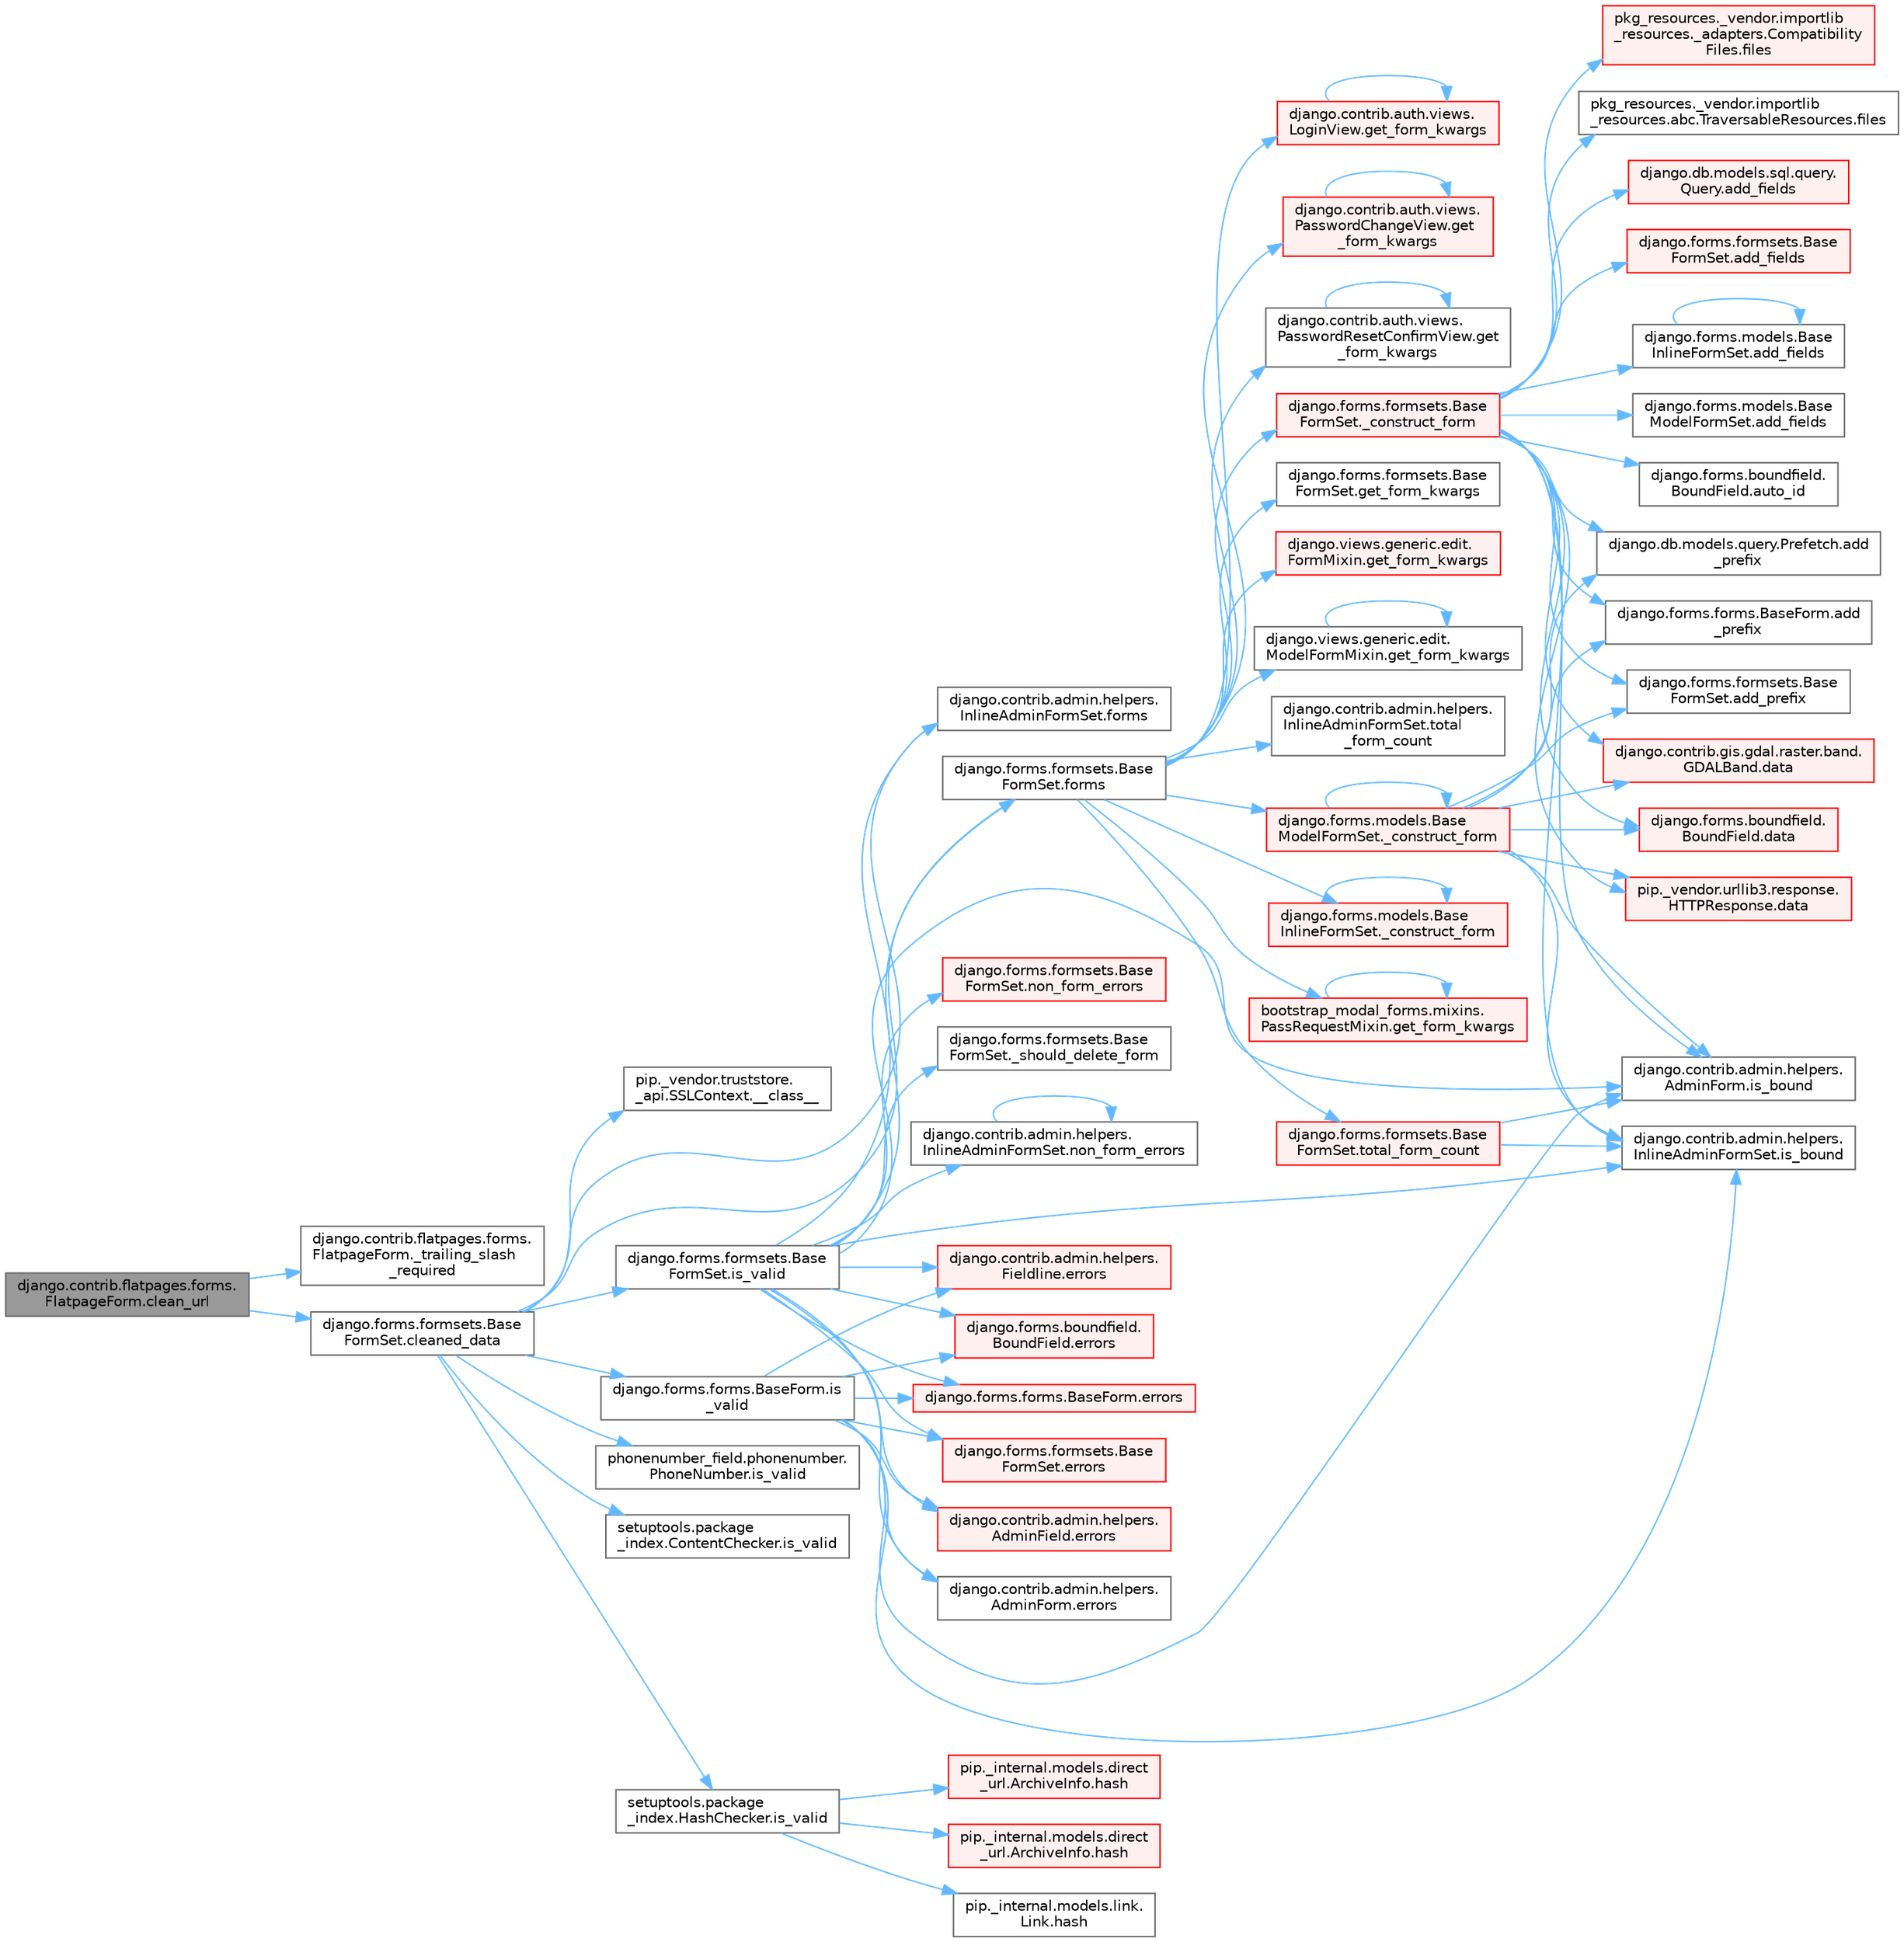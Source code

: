 digraph "django.contrib.flatpages.forms.FlatpageForm.clean_url"
{
 // LATEX_PDF_SIZE
  bgcolor="transparent";
  edge [fontname=Helvetica,fontsize=10,labelfontname=Helvetica,labelfontsize=10];
  node [fontname=Helvetica,fontsize=10,shape=box,height=0.2,width=0.4];
  rankdir="LR";
  Node1 [id="Node000001",label="django.contrib.flatpages.forms.\lFlatpageForm.clean_url",height=0.2,width=0.4,color="gray40", fillcolor="grey60", style="filled", fontcolor="black",tooltip=" "];
  Node1 -> Node2 [id="edge1_Node000001_Node000002",color="steelblue1",style="solid",tooltip=" "];
  Node2 [id="Node000002",label="django.contrib.flatpages.forms.\lFlatpageForm._trailing_slash\l_required",height=0.2,width=0.4,color="grey40", fillcolor="white", style="filled",URL="$classdjango_1_1contrib_1_1flatpages_1_1forms_1_1_flatpage_form.html#a36ec00143cfe01558356b5ee76d42877",tooltip=" "];
  Node1 -> Node3 [id="edge2_Node000001_Node000003",color="steelblue1",style="solid",tooltip=" "];
  Node3 [id="Node000003",label="django.forms.formsets.Base\lFormSet.cleaned_data",height=0.2,width=0.4,color="grey40", fillcolor="white", style="filled",URL="$classdjango_1_1forms_1_1formsets_1_1_base_form_set.html#ae51d85dd3faa160668adba372c4e87f7",tooltip=" "];
  Node3 -> Node4 [id="edge3_Node000003_Node000004",color="steelblue1",style="solid",tooltip=" "];
  Node4 [id="Node000004",label="pip._vendor.truststore.\l_api.SSLContext.__class__",height=0.2,width=0.4,color="grey40", fillcolor="white", style="filled",URL="$classpip_1_1__vendor_1_1truststore_1_1__api_1_1_s_s_l_context.html#a530861514f31eabaa3f513557d6e66de",tooltip=" "];
  Node3 -> Node5 [id="edge4_Node000003_Node000005",color="steelblue1",style="solid",tooltip=" "];
  Node5 [id="Node000005",label="django.contrib.admin.helpers.\lInlineAdminFormSet.forms",height=0.2,width=0.4,color="grey40", fillcolor="white", style="filled",URL="$classdjango_1_1contrib_1_1admin_1_1helpers_1_1_inline_admin_form_set.html#aab73a19b39b7eac47d39c4fe6b21ca51",tooltip=" "];
  Node3 -> Node6 [id="edge5_Node000003_Node000006",color="steelblue1",style="solid",tooltip=" "];
  Node6 [id="Node000006",label="django.forms.formsets.Base\lFormSet.forms",height=0.2,width=0.4,color="grey40", fillcolor="white", style="filled",URL="$classdjango_1_1forms_1_1formsets_1_1_base_form_set.html#a398234150267aa3c6dceaa20a7a507f1",tooltip=" "];
  Node6 -> Node7 [id="edge6_Node000006_Node000007",color="steelblue1",style="solid",tooltip=" "];
  Node7 [id="Node000007",label="django.forms.formsets.Base\lFormSet._construct_form",height=0.2,width=0.4,color="red", fillcolor="#FFF0F0", style="filled",URL="$classdjango_1_1forms_1_1formsets_1_1_base_form_set.html#a4a92b0779a5f5964325e73f9c8521fe8",tooltip=" "];
  Node7 -> Node8 [id="edge7_Node000007_Node000008",color="steelblue1",style="solid",tooltip=" "];
  Node8 [id="Node000008",label="django.db.models.sql.query.\lQuery.add_fields",height=0.2,width=0.4,color="red", fillcolor="#FFF0F0", style="filled",URL="$classdjango_1_1db_1_1models_1_1sql_1_1query_1_1_query.html#a86b6a93688b1029c5cc8095a6bc8b683",tooltip=" "];
  Node7 -> Node4488 [id="edge8_Node000007_Node004488",color="steelblue1",style="solid",tooltip=" "];
  Node4488 [id="Node004488",label="django.forms.formsets.Base\lFormSet.add_fields",height=0.2,width=0.4,color="red", fillcolor="#FFF0F0", style="filled",URL="$classdjango_1_1forms_1_1formsets_1_1_base_form_set.html#a9db7c4b565cef620c0195e8f424c3861",tooltip=" "];
  Node7 -> Node4491 [id="edge9_Node000007_Node004491",color="steelblue1",style="solid",tooltip=" "];
  Node4491 [id="Node004491",label="django.forms.models.Base\lInlineFormSet.add_fields",height=0.2,width=0.4,color="grey40", fillcolor="white", style="filled",URL="$classdjango_1_1forms_1_1models_1_1_base_inline_form_set.html#a8e14729fad18b2b23207dfeaffc15cb1",tooltip=" "];
  Node4491 -> Node4491 [id="edge10_Node004491_Node004491",color="steelblue1",style="solid",tooltip=" "];
  Node7 -> Node4492 [id="edge11_Node000007_Node004492",color="steelblue1",style="solid",tooltip=" "];
  Node4492 [id="Node004492",label="django.forms.models.Base\lModelFormSet.add_fields",height=0.2,width=0.4,color="grey40", fillcolor="white", style="filled",URL="$classdjango_1_1forms_1_1models_1_1_base_model_form_set.html#a7cbfcd0996447218ac3164fd6a1305bc",tooltip=" "];
  Node7 -> Node4493 [id="edge12_Node000007_Node004493",color="steelblue1",style="solid",tooltip=" "];
  Node4493 [id="Node004493",label="django.db.models.query.Prefetch.add\l_prefix",height=0.2,width=0.4,color="grey40", fillcolor="white", style="filled",URL="$classdjango_1_1db_1_1models_1_1query_1_1_prefetch.html#afb4d279a423967d5f32da91385163ef5",tooltip=" "];
  Node7 -> Node4494 [id="edge13_Node000007_Node004494",color="steelblue1",style="solid",tooltip=" "];
  Node4494 [id="Node004494",label="django.forms.forms.BaseForm.add\l_prefix",height=0.2,width=0.4,color="grey40", fillcolor="white", style="filled",URL="$classdjango_1_1forms_1_1forms_1_1_base_form.html#ae40cfd5224bffe1e658208d9733eb1cf",tooltip=" "];
  Node7 -> Node2254 [id="edge14_Node000007_Node002254",color="steelblue1",style="solid",tooltip=" "];
  Node2254 [id="Node002254",label="django.forms.formsets.Base\lFormSet.add_prefix",height=0.2,width=0.4,color="grey40", fillcolor="white", style="filled",URL="$classdjango_1_1forms_1_1formsets_1_1_base_form_set.html#a0498beaa50e1791022fde719a1e28ab8",tooltip=" "];
  Node7 -> Node1657 [id="edge15_Node000007_Node001657",color="steelblue1",style="solid",tooltip=" "];
  Node1657 [id="Node001657",label="django.forms.boundfield.\lBoundField.auto_id",height=0.2,width=0.4,color="grey40", fillcolor="white", style="filled",URL="$classdjango_1_1forms_1_1boundfield_1_1_bound_field.html#ae7b115e17041dcc8625b27f5e055a47c",tooltip=" "];
  Node7 -> Node275 [id="edge16_Node000007_Node000275",color="steelblue1",style="solid",tooltip=" "];
  Node275 [id="Node000275",label="django.contrib.gis.gdal.raster.band.\lGDALBand.data",height=0.2,width=0.4,color="red", fillcolor="#FFF0F0", style="filled",URL="$classdjango_1_1contrib_1_1gis_1_1gdal_1_1raster_1_1band_1_1_g_d_a_l_band.html#a5d37dc4c4d5a50a21b75460e75f9ee4d",tooltip=" "];
  Node7 -> Node353 [id="edge17_Node000007_Node000353",color="steelblue1",style="solid",tooltip=" "];
  Node353 [id="Node000353",label="django.forms.boundfield.\lBoundField.data",height=0.2,width=0.4,color="red", fillcolor="#FFF0F0", style="filled",URL="$classdjango_1_1forms_1_1boundfield_1_1_bound_field.html#ad38e19a5099c352218e82322f47b020c",tooltip=" "];
  Node7 -> Node354 [id="edge18_Node000007_Node000354",color="steelblue1",style="solid",tooltip=" "];
  Node354 [id="Node000354",label="pip._vendor.urllib3.response.\lHTTPResponse.data",height=0.2,width=0.4,color="red", fillcolor="#FFF0F0", style="filled",URL="$classpip_1_1__vendor_1_1urllib3_1_1response_1_1_h_t_t_p_response.html#abf3c538704803faf453331b0031f3bdd",tooltip=" "];
  Node7 -> Node2476 [id="edge19_Node000007_Node002476",color="steelblue1",style="solid",tooltip=" "];
  Node2476 [id="Node002476",label="pkg_resources._vendor.importlib\l_resources._adapters.Compatibility\lFiles.files",height=0.2,width=0.4,color="red", fillcolor="#FFF0F0", style="filled",URL="$classpkg__resources_1_1__vendor_1_1importlib__resources_1_1__adapters_1_1_compatibility_files.html#a8b9d338ee8b5f6f2b1b612d2835a5528",tooltip=" "];
  Node7 -> Node2477 [id="edge20_Node000007_Node002477",color="steelblue1",style="solid",tooltip=" "];
  Node2477 [id="Node002477",label="pkg_resources._vendor.importlib\l_resources.abc.TraversableResources.files",height=0.2,width=0.4,color="grey40", fillcolor="white", style="filled",URL="$classpkg__resources_1_1__vendor_1_1importlib__resources_1_1abc_1_1_traversable_resources.html#a355a5579db7885b20dd95b6175965f5b",tooltip=" "];
  Node7 -> Node2250 [id="edge21_Node000007_Node002250",color="steelblue1",style="solid",tooltip=" "];
  Node2250 [id="Node002250",label="django.contrib.admin.helpers.\lAdminForm.is_bound",height=0.2,width=0.4,color="grey40", fillcolor="white", style="filled",URL="$classdjango_1_1contrib_1_1admin_1_1helpers_1_1_admin_form.html#a3db6718d4233338252982b87421a1ae9",tooltip=" "];
  Node7 -> Node2251 [id="edge22_Node000007_Node002251",color="steelblue1",style="solid",tooltip=" "];
  Node2251 [id="Node002251",label="django.contrib.admin.helpers.\lInlineAdminFormSet.is_bound",height=0.2,width=0.4,color="grey40", fillcolor="white", style="filled",URL="$classdjango_1_1contrib_1_1admin_1_1helpers_1_1_inline_admin_form_set.html#a54ae697ea028b7ed3e193f059bc54a71",tooltip=" "];
  Node6 -> Node4495 [id="edge23_Node000006_Node004495",color="steelblue1",style="solid",tooltip=" "];
  Node4495 [id="Node004495",label="django.forms.models.Base\lInlineFormSet._construct_form",height=0.2,width=0.4,color="red", fillcolor="#FFF0F0", style="filled",URL="$classdjango_1_1forms_1_1models_1_1_base_inline_form_set.html#aed181a723beea830c7e6334b2aa775c3",tooltip=" "];
  Node4495 -> Node4495 [id="edge24_Node004495_Node004495",color="steelblue1",style="solid",tooltip=" "];
  Node6 -> Node4496 [id="edge25_Node000006_Node004496",color="steelblue1",style="solid",tooltip=" "];
  Node4496 [id="Node004496",label="django.forms.models.Base\lModelFormSet._construct_form",height=0.2,width=0.4,color="red", fillcolor="#FFF0F0", style="filled",URL="$classdjango_1_1forms_1_1models_1_1_base_model_form_set.html#a2318f52c4f2963f7674c8e15e2f3c324",tooltip=" "];
  Node4496 -> Node4496 [id="edge26_Node004496_Node004496",color="steelblue1",style="solid",tooltip=" "];
  Node4496 -> Node4493 [id="edge27_Node004496_Node004493",color="steelblue1",style="solid",tooltip=" "];
  Node4496 -> Node4494 [id="edge28_Node004496_Node004494",color="steelblue1",style="solid",tooltip=" "];
  Node4496 -> Node2254 [id="edge29_Node004496_Node002254",color="steelblue1",style="solid",tooltip=" "];
  Node4496 -> Node275 [id="edge30_Node004496_Node000275",color="steelblue1",style="solid",tooltip=" "];
  Node4496 -> Node353 [id="edge31_Node004496_Node000353",color="steelblue1",style="solid",tooltip=" "];
  Node4496 -> Node354 [id="edge32_Node004496_Node000354",color="steelblue1",style="solid",tooltip=" "];
  Node4496 -> Node2250 [id="edge33_Node004496_Node002250",color="steelblue1",style="solid",tooltip=" "];
  Node4496 -> Node2251 [id="edge34_Node004496_Node002251",color="steelblue1",style="solid",tooltip=" "];
  Node6 -> Node1960 [id="edge35_Node000006_Node001960",color="steelblue1",style="solid",tooltip=" "];
  Node1960 [id="Node001960",label="bootstrap_modal_forms.mixins.\lPassRequestMixin.get_form_kwargs",height=0.2,width=0.4,color="red", fillcolor="#FFF0F0", style="filled",URL="$classbootstrap__modal__forms_1_1mixins_1_1_pass_request_mixin.html#ad4ae849823f332bb1016a8508cb34ee3",tooltip=" "];
  Node1960 -> Node1960 [id="edge36_Node001960_Node001960",color="steelblue1",style="solid",tooltip=" "];
  Node6 -> Node1961 [id="edge37_Node000006_Node001961",color="steelblue1",style="solid",tooltip=" "];
  Node1961 [id="Node001961",label="django.contrib.auth.views.\lLoginView.get_form_kwargs",height=0.2,width=0.4,color="red", fillcolor="#FFF0F0", style="filled",URL="$classdjango_1_1contrib_1_1auth_1_1views_1_1_login_view.html#a2eba98b8c16c8a98348679ea2c921d25",tooltip=" "];
  Node1961 -> Node1961 [id="edge38_Node001961_Node001961",color="steelblue1",style="solid",tooltip=" "];
  Node6 -> Node1962 [id="edge39_Node000006_Node001962",color="steelblue1",style="solid",tooltip=" "];
  Node1962 [id="Node001962",label="django.contrib.auth.views.\lPasswordChangeView.get\l_form_kwargs",height=0.2,width=0.4,color="red", fillcolor="#FFF0F0", style="filled",URL="$classdjango_1_1contrib_1_1auth_1_1views_1_1_password_change_view.html#a553cf3e37e5a2c05db774e580cbcc038",tooltip=" "];
  Node1962 -> Node1962 [id="edge40_Node001962_Node001962",color="steelblue1",style="solid",tooltip=" "];
  Node6 -> Node1963 [id="edge41_Node000006_Node001963",color="steelblue1",style="solid",tooltip=" "];
  Node1963 [id="Node001963",label="django.contrib.auth.views.\lPasswordResetConfirmView.get\l_form_kwargs",height=0.2,width=0.4,color="grey40", fillcolor="white", style="filled",URL="$classdjango_1_1contrib_1_1auth_1_1views_1_1_password_reset_confirm_view.html#a370c4fdedb3f2a2550450e2dbdb1bb80",tooltip=" "];
  Node1963 -> Node1963 [id="edge42_Node001963_Node001963",color="steelblue1",style="solid",tooltip=" "];
  Node6 -> Node1964 [id="edge43_Node000006_Node001964",color="steelblue1",style="solid",tooltip=" "];
  Node1964 [id="Node001964",label="django.forms.formsets.Base\lFormSet.get_form_kwargs",height=0.2,width=0.4,color="grey40", fillcolor="white", style="filled",URL="$classdjango_1_1forms_1_1formsets_1_1_base_form_set.html#aaae42461c58f5266a1e98419c8f79902",tooltip=" "];
  Node6 -> Node1965 [id="edge44_Node000006_Node001965",color="steelblue1",style="solid",tooltip=" "];
  Node1965 [id="Node001965",label="django.views.generic.edit.\lFormMixin.get_form_kwargs",height=0.2,width=0.4,color="red", fillcolor="#FFF0F0", style="filled",URL="$classdjango_1_1views_1_1generic_1_1edit_1_1_form_mixin.html#a7e8c141b6c4efa8727e7f06322969249",tooltip=" "];
  Node6 -> Node1968 [id="edge45_Node000006_Node001968",color="steelblue1",style="solid",tooltip=" "];
  Node1968 [id="Node001968",label="django.views.generic.edit.\lModelFormMixin.get_form_kwargs",height=0.2,width=0.4,color="grey40", fillcolor="white", style="filled",URL="$classdjango_1_1views_1_1generic_1_1edit_1_1_model_form_mixin.html#acb08afab46e151c93364f9ceca55d786",tooltip=" "];
  Node1968 -> Node1968 [id="edge46_Node001968_Node001968",color="steelblue1",style="solid",tooltip=" "];
  Node6 -> Node2260 [id="edge47_Node000006_Node002260",color="steelblue1",style="solid",tooltip=" "];
  Node2260 [id="Node002260",label="django.contrib.admin.helpers.\lInlineAdminFormSet.total\l_form_count",height=0.2,width=0.4,color="grey40", fillcolor="white", style="filled",URL="$classdjango_1_1contrib_1_1admin_1_1helpers_1_1_inline_admin_form_set.html#a875279fc2106dd77d68f94726a4343b3",tooltip=" "];
  Node6 -> Node2261 [id="edge48_Node000006_Node002261",color="steelblue1",style="solid",tooltip=" "];
  Node2261 [id="Node002261",label="django.forms.formsets.Base\lFormSet.total_form_count",height=0.2,width=0.4,color="red", fillcolor="#FFF0F0", style="filled",URL="$classdjango_1_1forms_1_1formsets_1_1_base_form_set.html#a6f385fb1509469e7b3071b42ad2dc945",tooltip=" "];
  Node2261 -> Node2250 [id="edge49_Node002261_Node002250",color="steelblue1",style="solid",tooltip=" "];
  Node2261 -> Node2251 [id="edge50_Node002261_Node002251",color="steelblue1",style="solid",tooltip=" "];
  Node3 -> Node2224 [id="edge51_Node000003_Node002224",color="steelblue1",style="solid",tooltip=" "];
  Node2224 [id="Node002224",label="django.forms.forms.BaseForm.is\l_valid",height=0.2,width=0.4,color="grey40", fillcolor="white", style="filled",URL="$classdjango_1_1forms_1_1forms_1_1_base_form.html#a8be15c9eaccca682a18c7d3f13802cc4",tooltip=" "];
  Node2224 -> Node523 [id="edge52_Node002224_Node000523",color="steelblue1",style="solid",tooltip=" "];
  Node523 [id="Node000523",label="django.contrib.admin.helpers.\lAdminField.errors",height=0.2,width=0.4,color="red", fillcolor="#FFF0F0", style="filled",URL="$classdjango_1_1contrib_1_1admin_1_1helpers_1_1_admin_field.html#a2ed7041739e06b7ebeb076401379c675",tooltip=" "];
  Node2224 -> Node524 [id="edge53_Node002224_Node000524",color="steelblue1",style="solid",tooltip=" "];
  Node524 [id="Node000524",label="django.contrib.admin.helpers.\lAdminForm.errors",height=0.2,width=0.4,color="grey40", fillcolor="white", style="filled",URL="$classdjango_1_1contrib_1_1admin_1_1helpers_1_1_admin_form.html#a3ccc9540a232de721c24f95c26a2b34a",tooltip=" "];
  Node2224 -> Node525 [id="edge54_Node002224_Node000525",color="steelblue1",style="solid",tooltip=" "];
  Node525 [id="Node000525",label="django.contrib.admin.helpers.\lFieldline.errors",height=0.2,width=0.4,color="red", fillcolor="#FFF0F0", style="filled",URL="$classdjango_1_1contrib_1_1admin_1_1helpers_1_1_fieldline.html#ac0094313ce4b91212414f914a381499d",tooltip=" "];
  Node2224 -> Node540 [id="edge55_Node002224_Node000540",color="steelblue1",style="solid",tooltip=" "];
  Node540 [id="Node000540",label="django.forms.boundfield.\lBoundField.errors",height=0.2,width=0.4,color="red", fillcolor="#FFF0F0", style="filled",URL="$classdjango_1_1forms_1_1boundfield_1_1_bound_field.html#a47569da22ccdcdd1bb15a2506a0a5f6e",tooltip=" "];
  Node2224 -> Node1715 [id="edge56_Node002224_Node001715",color="steelblue1",style="solid",tooltip=" "];
  Node1715 [id="Node001715",label="django.forms.forms.BaseForm.errors",height=0.2,width=0.4,color="red", fillcolor="#FFF0F0", style="filled",URL="$classdjango_1_1forms_1_1forms_1_1_base_form.html#aca47cb75eb6c321d1c429b33eca94d49",tooltip=" "];
  Node2224 -> Node2225 [id="edge57_Node002224_Node002225",color="steelblue1",style="solid",tooltip=" "];
  Node2225 [id="Node002225",label="django.forms.formsets.Base\lFormSet.errors",height=0.2,width=0.4,color="red", fillcolor="#FFF0F0", style="filled",URL="$classdjango_1_1forms_1_1formsets_1_1_base_form_set.html#a9e249e2240c3ae2775249e3d3da42020",tooltip=" "];
  Node2224 -> Node2250 [id="edge58_Node002224_Node002250",color="steelblue1",style="solid",tooltip=" "];
  Node2224 -> Node2251 [id="edge59_Node002224_Node002251",color="steelblue1",style="solid",tooltip=" "];
  Node3 -> Node2262 [id="edge60_Node000003_Node002262",color="steelblue1",style="solid",tooltip=" "];
  Node2262 [id="Node002262",label="django.forms.formsets.Base\lFormSet.is_valid",height=0.2,width=0.4,color="grey40", fillcolor="white", style="filled",URL="$classdjango_1_1forms_1_1formsets_1_1_base_form_set.html#a713477cfb7c01e723400df62b49c250c",tooltip=" "];
  Node2262 -> Node2253 [id="edge61_Node002262_Node002253",color="steelblue1",style="solid",tooltip=" "];
  Node2253 [id="Node002253",label="django.forms.formsets.Base\lFormSet._should_delete_form",height=0.2,width=0.4,color="grey40", fillcolor="white", style="filled",URL="$classdjango_1_1forms_1_1formsets_1_1_base_form_set.html#a4c4f89a542f15dcb367e018a44444118",tooltip=" "];
  Node2262 -> Node523 [id="edge62_Node002262_Node000523",color="steelblue1",style="solid",tooltip=" "];
  Node2262 -> Node524 [id="edge63_Node002262_Node000524",color="steelblue1",style="solid",tooltip=" "];
  Node2262 -> Node525 [id="edge64_Node002262_Node000525",color="steelblue1",style="solid",tooltip=" "];
  Node2262 -> Node540 [id="edge65_Node002262_Node000540",color="steelblue1",style="solid",tooltip=" "];
  Node2262 -> Node1715 [id="edge66_Node002262_Node001715",color="steelblue1",style="solid",tooltip=" "];
  Node2262 -> Node2225 [id="edge67_Node002262_Node002225",color="steelblue1",style="solid",tooltip=" "];
  Node2262 -> Node5 [id="edge68_Node002262_Node000005",color="steelblue1",style="solid",tooltip=" "];
  Node2262 -> Node6 [id="edge69_Node002262_Node000006",color="steelblue1",style="solid",tooltip=" "];
  Node2262 -> Node2250 [id="edge70_Node002262_Node002250",color="steelblue1",style="solid",tooltip=" "];
  Node2262 -> Node2251 [id="edge71_Node002262_Node002251",color="steelblue1",style="solid",tooltip=" "];
  Node2262 -> Node2263 [id="edge72_Node002262_Node002263",color="steelblue1",style="solid",tooltip=" "];
  Node2263 [id="Node002263",label="django.contrib.admin.helpers.\lInlineAdminFormSet.non_form_errors",height=0.2,width=0.4,color="grey40", fillcolor="white", style="filled",URL="$classdjango_1_1contrib_1_1admin_1_1helpers_1_1_inline_admin_form_set.html#ae6c5e4e232e75026288705aa7012991f",tooltip=" "];
  Node2263 -> Node2263 [id="edge73_Node002263_Node002263",color="steelblue1",style="solid",tooltip=" "];
  Node2262 -> Node2264 [id="edge74_Node002262_Node002264",color="steelblue1",style="solid",tooltip=" "];
  Node2264 [id="Node002264",label="django.forms.formsets.Base\lFormSet.non_form_errors",height=0.2,width=0.4,color="red", fillcolor="#FFF0F0", style="filled",URL="$classdjango_1_1forms_1_1formsets_1_1_base_form_set.html#a8b499fb5fdd72c59134bf40aeac2de3c",tooltip=" "];
  Node3 -> Node2265 [id="edge75_Node000003_Node002265",color="steelblue1",style="solid",tooltip=" "];
  Node2265 [id="Node002265",label="phonenumber_field.phonenumber.\lPhoneNumber.is_valid",height=0.2,width=0.4,color="grey40", fillcolor="white", style="filled",URL="$classphonenumber__field_1_1phonenumber_1_1_phone_number.html#ab4a207ff084a17737b18a5074096b074",tooltip=" "];
  Node3 -> Node2266 [id="edge76_Node000003_Node002266",color="steelblue1",style="solid",tooltip=" "];
  Node2266 [id="Node002266",label="setuptools.package\l_index.ContentChecker.is_valid",height=0.2,width=0.4,color="grey40", fillcolor="white", style="filled",URL="$classsetuptools_1_1package__index_1_1_content_checker.html#a0f25c22bc08b2207a610d84de76fbc4b",tooltip=" "];
  Node3 -> Node2267 [id="edge77_Node000003_Node002267",color="steelblue1",style="solid",tooltip=" "];
  Node2267 [id="Node002267",label="setuptools.package\l_index.HashChecker.is_valid",height=0.2,width=0.4,color="grey40", fillcolor="white", style="filled",URL="$classsetuptools_1_1package__index_1_1_hash_checker.html#adaab57af90d7d0a3b5aa4e6d0449aef5",tooltip=" "];
  Node2267 -> Node2268 [id="edge78_Node002267_Node002268",color="steelblue1",style="solid",tooltip=" "];
  Node2268 [id="Node002268",label="pip._internal.models.direct\l_url.ArchiveInfo.hash",height=0.2,width=0.4,color="red", fillcolor="#FFF0F0", style="filled",URL="$classpip_1_1__internal_1_1models_1_1direct__url_1_1_archive_info.html#a0ffc8766f9e16ceac2cfcd49b67ac5c5",tooltip=" "];
  Node2267 -> Node2270 [id="edge79_Node002267_Node002270",color="steelblue1",style="solid",tooltip=" "];
  Node2270 [id="Node002270",label="pip._internal.models.direct\l_url.ArchiveInfo.hash",height=0.2,width=0.4,color="red", fillcolor="#FFF0F0", style="filled",URL="$classpip_1_1__internal_1_1models_1_1direct__url_1_1_archive_info.html#a57b11be2643e2f72c5d69051ce2157c8",tooltip=" "];
  Node2267 -> Node2691 [id="edge80_Node002267_Node002691",color="steelblue1",style="solid",tooltip=" "];
  Node2691 [id="Node002691",label="pip._internal.models.link.\lLink.hash",height=0.2,width=0.4,color="grey40", fillcolor="white", style="filled",URL="$classpip_1_1__internal_1_1models_1_1link_1_1_link.html#a9d79621efd16f7c320ee3fdd6d8585b5",tooltip=" "];
}
